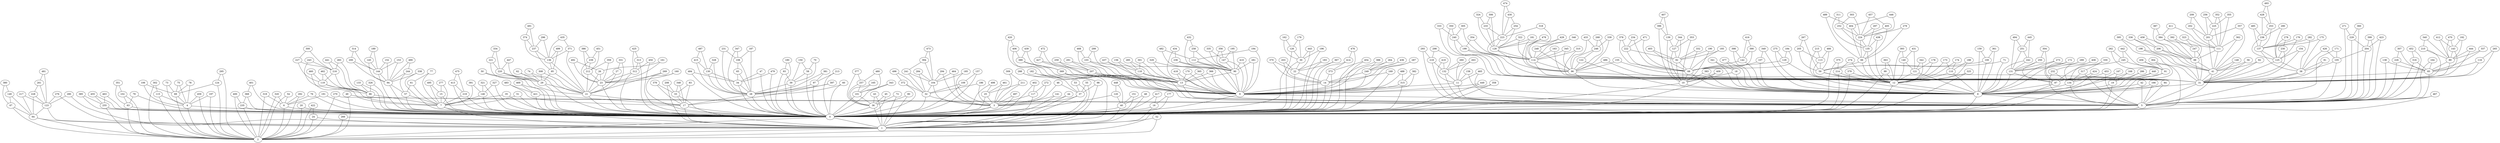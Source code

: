 graph{
85 -- 31;
198 -- 31;
368 -- 0;
85 -- 5;
482 -- 112;
199 -- 114;
369 -- 13;
482 -- 90;
86 -- 7;
199 -- 31;
369 -- 9;
86 -- 0;
483 -- 421;
200 -- 144;
370 -- 22;
483 -- 17;
87 -- 8;
200 -- 94;
370 -- 14;
87 -- 0;
484 -- 34;
201 -- 111;
371 -- 136;
484 -- 0;
88 -- 41;
201 -- 41;
371 -- 21;
88 -- 31;
485 -- 238;
202 -- 201;
372 -- 32;
485 -- 137;
89 -- 85;
202 -- 111;
372 -- 0;
89 -- 31;
486 -- 96;
203 -- 22;
373 -- 14;
486 -- 31;
90 -- 13;
203 -- 14;
373 -- 0;
90 -- 9;
487 -- 415;
204 -- 105;
374 -- 237;
487 -- 130;
91 -- 87;
204 -- 5;
374 -- 136;
91 -- 0;
488 -- 315;
205 -- 113;
375 -- 214;
488 -- 9;
92 -- 68;
205 -- 59;
375 -- 0;
92 -- 10;
489 -- 404;
206 -- 88;
376 -- 33;
489 -- 66;
93 -- 39;
206 -- 41;
376 -- 17;
93 -- 0;
490 -- 244;
207 -- 13;
377 -- 257;
490 -- 94;
94 -- 57;
207 -- 9;
377 -- 36;
94 -- 0;
491 -- 374;
208 -- 33;
378 -- 222;
491 -- 237;
95 -- 29;
208 -- 1;
378 -- 68;
95 -- 21;
492 -- 26;
209 -- 202;
379 -- 12;
492 -- 23;
96 -- 31;
209 -- 201;
379 -- 0;
96 -- 8;
493 -- 428;
210 -- 89;
380 -- 149;
493 -- 253;
97 -- 28;
210 -- 31;
380 -- 67;
97 -- 0;
494 -- 251;
211 -- 25;
381 -- 97;
494 -- 131;
98 -- 37;
211 -- 3;
381 -- 28;
98 -- 1;
495 -- 15;
212 -- 23;
382 -- 315;
495 -- 7;
99 -- 12;
212 -- 21;
382 -- 9;
99 -- 0;
496 -- 372;
213 -- 97;
383 -- 10;
496 -- 32;
100 -- 59;
213 -- 0;
383 -- 8;
100 -- 8;
497 -- 3;
214 -- 12;
384 -- 111;
497 -- 0;
101 -- 36;
214 -- 0;
384 -- 88;
101 -- 0;
498 -- 25;
215 -- 113;
385 -- 255;
498 -- 0;
102 -- 63;
215 -- 12;
385 -- 0;
102 -- 2;
499 -- 136;
216 -- 119;
386 -- 239;
499 -- 95;
103 -- 90;
216 -- 86;
386 -- 212;
103 -- 13;
217 -- 123;
387 -- 384;
104 -- 32;
217 -- 64;
387 -- 88;
104 -- 3;
218 -- 132;
388 -- 249;
105 -- 38;
218 -- 5;
388 -- 9;
105 -- 5;
219 -- 7;
389 -- 369;
106 -- 69;
219 -- 0;
389 -- 9;
106 -- 4;
220 -- 29;
390 -- 142;
107 -- 68;
220 -- 21;
390 -- 68;
107 -- 8;
221 -- 220;
391 -- 146;
108 -- 65;
221 -- 29;
391 -- 7;
108 -- 28;
222 -- 92;
392 -- 247;
109 -- 32;
222 -- 68;
392 -- 88;
109 -- 0;
223 -- 128;
393 -- 140;
110 -- 12;
223 -- 114;
393 -- 12;
110 -- 8;
224 -- 135;
394 -- 241;
111 -- 88;
224 -- 66;
394 -- 104;
111 -- 41;
225 -- 201;
395 -- 198;
112 -- 90;
225 -- 111;
395 -- 31;
112 -- 9;
226 -- 85;
396 -- 139;
113 -- 59;
226 -- 5;
396 -- 10;
113 -- 12;
227 -- 216;
397 -- 28;
114 -- 96;
227 -- 119;
397 -- 17;
114 -- 31;
228 -- 123;
398 -- 142;
0 -- 1;
115 -- 4;
228 -- 64;
398 -- 8;
1 -- 2;
115 -- 2;
2 -- 0;
229 -- 204;
399 -- 204;
116 -- 85;
229 -- 5;
399 -- 5;
3 -- 0;
116 -- 31;
3 -- 1;
230 -- 125;
400 -- 235;
117 -- 3;
230 -- 31;
400 -- 2;
4 -- 2;
117 -- 0;
4 -- 0;
231 -- 108;
401 -- 368;
118 -- 13;
231 -- 28;
401 -- 0;
5 -- 2;
118 -- 5;
5 -- 0;
232 -- 134;
402 -- 117;
119 -- 86;
232 -- 5;
402 -- 0;
6 -- 2;
119 -- 7;
6 -- 0;
233 -- 223;
403 -- 92;
120 -- 40;
233 -- 128;
403 -- 68;
7 -- 0;
120 -- 0;
7 -- 1;
234 -- 222;
404 -- 224;
121 -- 12;
234 -- 68;
404 -- 66;
8 -- 5;
121 -- 8;
8 -- 0;
235 -- 2;
405 -- 224;
122 -- 96;
235 -- 0;
405 -- 66;
9 -- 5;
122 -- 8;
9 -- 0;
236 -- 90;
406 -- 389;
123 -- 64;
236 -- 9;
406 -- 9;
10 -- 8;
123 -- 1;
10 -- 0;
237 -- 136;
407 -- 396;
124 -- 69;
237 -- 95;
407 -- 139;
11 -- 9;
124 -- 2;
11 -- 5;
238 -- 137;
408 -- 232;
125 -- 38;
238 -- 125;
408 -- 134;
12 -- 8;
125 -- 31;
12 -- 0;
239 -- 212;
409 -- 10;
126 -- 30;
239 -- 23;
409 -- 0;
13 -- 9;
126 -- 0;
13 -- 5;
240 -- 199;
410 -- 90;
127 -- 92;
240 -- 31;
410 -- 9;
14 -- 9;
127 -- 10;
14 -- 0;
241 -- 104;
411 -- 384;
128 -- 114;
241 -- 32;
411 -- 111;
15 -- 7;
128 -- 96;
15 -- 0;
242 -- 131;
412 -- 143;
129 -- 68;
242 -- 8;
412 -- 89;
16 -- 0;
129 -- 8;
16 -- 1;
243 -- 216;
413 -- 219;
130 -- 34;
243 -- 86;
413 -- 0;
17 -- 0;
130 -- 28;
17 -- 1;
244 -- 94;
414 -- 373;
131 -- 87;
244 -- 57;
414 -- 0;
18 -- 10;
131 -- 8;
18 -- 8;
245 -- 91;
415 -- 130;
132 -- 11;
245 -- 87;
415 -- 28;
19 -- 8;
132 -- 5;
19 -- 0;
246 -- 122;
416 -- 390;
133 -- 86;
246 -- 96;
416 -- 142;
20 -- 2;
133 -- 0;
20 -- 0;
247 -- 88;
417 -- 16;
134 -- 8;
247 -- 31;
417 -- 0;
21 -- 17;
134 -- 5;
21 -- 0;
248 -- 114;
418 -- 13;
135 -- 66;
248 -- 96;
418 -- 5;
22 -- 14;
135 -- 12;
22 -- 0;
249 -- 14;
419 -- 132;
136 -- 95;
249 -- 9;
419 -- 11;
23 -- 21;
136 -- 21;
23 -- 0;
250 -- 131;
420 -- 406;
137 -- 125;
250 -- 87;
420 -- 9;
24 -- 1;
137 -- 38;
24 -- 2;
251 -- 242;
421 -- 17;
138 -- 85;
251 -- 131;
421 -- 0;
25 -- 3;
138 -- 5;
25 -- 0;
252 -- 224;
422 -- 24;
139 -- 127;
252 -- 135;
422 -- 2;
26 -- 23;
139 -- 10;
26 -- 21;
253 -- 238;
423 -- 204;
140 -- 121;
253 -- 137;
423 -- 5;
27 -- 23;
140 -- 12;
27 -- 21;
254 -- 223;
424 -- 134;
141 -- 3;
254 -- 128;
424 -- 8;
141 -- 1;
28 -- 17;
28 -- 0;
255 -- 2;
425 -- 313;
142 -- 68;
255 -- 0;
312 -- 23;
425 -- 312;
29 -- 21;
142 -- 8;
312 -- 0;
29 -- 0;
256 -- 225;
426 -- 105;
143 -- 89;
256 -- 201;
313 -- 312;
426 -- 38;
30 -- 22;
143 -- 85;
313 -- 0;
30 -- 0;
257 -- 101;
427 -- 207;
144 -- 94;
257 -- 36;
314 -- 200;
427 -- 13;
31 -- 8;
144 -- 0;
314 -- 144;
31 -- 5;
258 -- 112;
428 -- 253;
145 -- 144;
258 -- 90;
315 -- 9;
428 -- 238;
32 -- 3;
145 -- 94;
315 -- 0;
32 -- 0;
259 -- 207;
429 -- 248;
146 -- 7;
259 -- 9;
316 -- 85;
429 -- 114;
33 -- 17;
146 -- 0;
316 -- 5;
33 -- 1;
260 -- 132;
430 -- 254;
311 -- 135;
147 -- 90;
260 -- 11;
317 -- 134;
430 -- 223;
34 -- 28;
147 -- 9;
317 -- 5;
34 -- 0;
261 -- 228;
431 -- 140;
148 -- 41;
261 -- 123;
318 -- 223;
431 -- 121;
35 -- 7;
148 -- 31;
318 -- 114;
35 -- 0;
262 -- 245;
432 -- 258;
149 -- 67;
262 -- 91;
319 -- 6;
432 -- 90;
36 -- 0;
149 -- 64;
319 -- 2;
36 -- 1;
263 -- 132;
433 -- 246;
150 -- 58;
263 -- 11;
320 -- 6;
433 -- 96;
37 -- 3;
150 -- 39;
320 -- 2;
37 -- 1;
264 -- 249;
434 -- 236;
151 -- 40;
264 -- 9;
321 -- 146;
434 -- 9;
38 -- 31;
151 -- 0;
321 -- 0;
38 -- 5;
265 -- 116;
435 -- 371;
152 -- 144;
265 -- 31;
322 -- 128;
435 -- 136;
39 -- 28;
152 -- 94;
322 -- 114;
39 -- 0;
266 -- 1;
436 -- 249;
153 -- 144;
266 -- 2;
323 -- 247;
436 -- 14;
40 -- 0;
153 -- 94;
323 -- 88;
40 -- 1;
267 -- 205;
437 -- 118;
154 -- 125;
267 -- 59;
324 -- 233;
368 -- 235;
437 -- 13;
41 -- 31;
154 -- 31;
324 -- 128;
41 -- 5;
268 -- 246;
438 -- 135;
155 -- 96;
268 -- 96;
325 -- 12;
438 -- 12;
42 -- 8;
155 -- 31;
325 -- 0;
42 -- 5;
269 -- 23;
439 -- 389;
156 -- 118;
269 -- 21;
326 -- 86;
439 -- 369;
43 -- 36;
156 -- 5;
326 -- 0;
43 -- 1;
270 -- 5;
440 -- 87;
157 -- 109;
270 -- 2;
327 -- 146;
440 -- 8;
44 -- 3;
157 -- 0;
327 -- 0;
44 -- 1;
271 -- 229;
441 -- 216;
158 -- 11;
271 -- 5;
328 -- 130;
441 -- 86;
45 -- 36;
158 -- 5;
328 -- 28;
45 -- 0;
272 -- 117;
442 -- 245;
159 -- 100;
272 -- 3;
329 -- 90;
442 -- 91;
46 -- 37;
159 -- 8;
329 -- 13;
46 -- 3;
273 -- 131;
443 -- 30;
160 -- 23;
273 -- 8;
330 -- 317;
443 -- 22;
47 -- 34;
160 -- 0;
330 -- 134;
47 -- 0;
274 -- 214;
444 -- 89;
161 -- 26;
274 -- 12;
331 -- 27;
444 -- 31;
48 -- 40;
161 -- 23;
331 -- 21;
48 -- 1;
275 -- 129;
445 -- 251;
162 -- 126;
275 -- 8;
332 -- 92;
445 -- 242;
49 -- 5;
162 -- 30;
332 -- 68;
49 -- 2;
276 -- 123;
446 -- 404;
163 -- 114;
276 -- 1;
333 -- 240;
446 -- 224;
50 -- 29;
163 -- 31;
333 -- 31;
50 -- 0;
277 -- 15;
447 -- 220;
164 -- 85;
277 -- 7;
334 -- 221;
447 -- 29;
51 -- 7;
164 -- 5;
334 -- 220;
51 -- 1;
278 -- 230;
448 -- 120;
481 -- 123;
165 -- 101;
278 -- 125;
335 -- 147;
448 -- 40;
52 -- 1;
165 -- 36;
335 -- 90;
52 -- 2;
279 -- 224;
449 -- 9;
166 -- 8;
279 -- 66;
336 -- 206;
449 -- 0;
53 -- 37;
166 -- 5;
336 -- 41;
53 -- 1;
280 -- 123;
450 -- 312;
167 -- 19;
280 -- 1;
337 -- 89;
450 -- 0;
54 -- 6;
167 -- 0;
337 -- 85;
54 -- 2;
281 -- 90;
451 -- 239;
168 -- 19;
281 -- 9;
338 -- 94;
451 -- 212;
55 -- 37;
168 -- 8;
338 -- 0;
55 -- 1;
282 -- 137;
452 -- 316;
169 -- 14;
282 -- 38;
339 -- 246;
452 -- 5;
56 -- 41;
169 -- 0;
339 -- 96;
56 -- 31;
283 -- 216;
453 -- 134;
170 -- 13;
283 -- 86;
340 -- 210;
453 -- 5;
57 -- 7;
170 -- 9;
340 -- 89;
57 -- 0;
284 -- 104;
454 -- 373;
171 -- 105;
284 -- 32;
341 -- 18;
454 -- 0;
58 -- 39;
171 -- 5;
341 -- 8;
58 -- 0;
285 -- 118;
455 -- 255;
172 -- 131;
285 -- 13;
342 -- 121;
455 -- 0;
59 -- 12;
172 -- 8;
342 -- 12;
59 -- 8;
286 -- 19;
456 -- 91;
173 -- 110;
286 -- 8;
343 -- 101;
456 -- 87;
60 -- 28;
173 -- 12;
343 -- 0;
60 -- 0;
287 -- 249;
457 -- 405;
174 -- 110;
287 -- 9;
344 -- 127;
457 -- 224;
61 -- 57;
174 -- 12;
344 -- 92;
61 -- 7;
288 -- 98;
458 -- 206;
175 -- 137;
288 -- 37;
345 -- 114;
458 -- 41;
62 -- 29;
175 -- 38;
345 -- 96;
62 -- 0;
289 -- 131;
459 -- 4;
176 -- 137;
289 -- 87;
346 -- 248;
459 -- 2;
63 -- 2;
176 -- 125;
346 -- 114;
63 -- 0;
290 -- 238;
460 -- 119;
177 -- 16;
290 -- 125;
347 -- 108;
460 -- 7;
64 -- 1;
177 -- 0;
347 -- 28;
64 -- 2;
291 -- 207;
461 -- 25;
178 -- 121;
291 -- 9;
348 -- 33;
461 -- 3;
65 -- 34;
178 -- 12;
348 -- 17;
65 -- 28;
292 -- 6;
462 -- 119;
179 -- 126;
292 -- 2;
349 -- 107;
462 -- 86;
66 -- 59;
179 -- 30;
349 -- 8;
66 -- 12;
293 -- 218;
463 -- 255;
180 -- 93;
293 -- 5;
350 -- 240;
463 -- 0;
67 -- 64;
180 -- 0;
350 -- 31;
67 -- 2;
294 -- 104;
464 -- 104;
181 -- 128;
294 -- 3;
351 -- 102;
464 -- 3;
68 -- 10;
181 -- 96;
351 -- 63;
68 -- 8;
295 -- 124;
465 -- 11;
182 -- 98;
295 -- 2;
352 -- 225;
465 -- 5;
69 -- 4;
182 -- 1;
352 -- 111;
69 -- 2;
296 -- 237;
466 -- 113;
183 -- 22;
296 -- 136;
353 -- 127;
466 -- 59;
70 -- 58;
183 -- 0;
353 -- 10;
70 -- 39;
297 -- 224;
467 -- 5;
184 -- 129;
297 -- 135;
354 -- 199;
467 -- 0;
71 -- 59;
184 -- 68;
354 -- 114;
71 -- 8;
298 -- 218;
468 -- 103;
185 -- 104;
298 -- 132;
355 -- 225;
468 -- 13;
72 -- 36;
185 -- 3;
355 -- 111;
72 -- 1;
299 -- 103;
469 -- 421;
186 -- 32;
299 -- 13;
356 -- 147;
469 -- 0;
73 -- 69;
186 -- 3;
356 -- 90;
73 -- 4;
300 -- 227;
470 -- 143;
187 -- 108;
300 -- 216;
357 -- 201;
470 -- 89;
74 -- 29;
187 -- 28;
357 -- 41;
74 -- 21;
301 -- 118;
471 -- 222;
188 -- 110;
301 -- 13;
358 -- 9;
471 -- 68;
75 -- 69;
188 -- 12;
358 -- 0;
75 -- 4;
302 -- 115;
472 -- 427;
189 -- 145;
302 -- 2;
359 -- 212;
472 -- 13;
76 -- 6;
189 -- 144;
359 -- 23;
76 -- 0;
303 -- 252;
473 -- 394;
190 -- 92;
303 -- 224;
360 -- 229;
473 -- 104;
77 -- 61;
190 -- 10;
360 -- 5;
77 -- 7;
304 -- 250;
474 -- 430;
191 -- 6;
304 -- 87;
361 -- 100;
474 -- 223;
78 -- 69;
191 -- 0;
361 -- 8;
78 -- 4;
305 -- 240;
475 -- 413;
192 -- 143;
305 -- 31;
362 -- 111;
475 -- 219;
79 -- 63;
192 -- 89;
362 -- 41;
79 -- 0;
306 -- 233;
476 -- 414;
193 -- 92;
306 -- 128;
363 -- 99;
476 -- 0;
80 -- 36;
193 -- 68;
363 -- 12;
80 -- 1;
307 -- 226;
477 -- 18;
194 -- 112;
307 -- 85;
364 -- 91;
477 -- 8;
81 -- 38;
194 -- 9;
364 -- 0;
81 -- 31;
308 -- 29;
478 -- 128;
195 -- 147;
308 -- 21;
365 -- 13;
478 -- 96;
82 -- 41;
195 -- 90;
365 -- 9;
82 -- 31;
309 -- 211;
479 -- 34;
196 -- 30;
309 -- 3;
366 -- 13;
479 -- 0;
83 -- 33;
196 -- 0;
366 -- 9;
83 -- 17;
310 -- 114;
480 -- 257;
197 -- 4;
310 -- 31;
367 -- 22;
480 -- 101;
84 -- 8;
197 -- 2;
367 -- 0;
84 -- 5;
311 -- 252;
481 -- 261;
198 -- 88;
}

